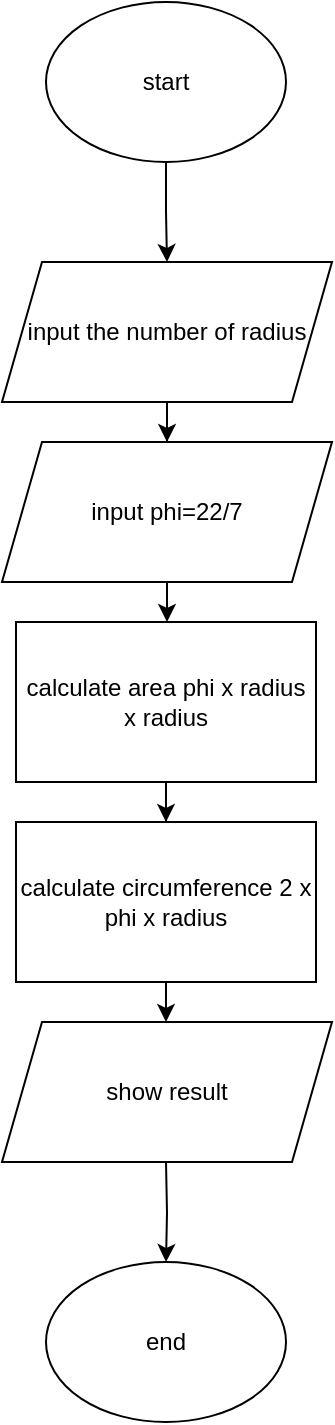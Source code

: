 <mxfile version="17.2.4" type="device"><diagram id="s9wbKpnaC1kVy7T37lwH" name="Page-1"><mxGraphModel dx="868" dy="425" grid="1" gridSize="10" guides="1" tooltips="1" connect="1" arrows="1" fold="1" page="1" pageScale="1" pageWidth="850" pageHeight="1100" math="0" shadow="0"><root><mxCell id="0"/><mxCell id="1" parent="0"/><mxCell id="p8ll-_UGOs-rCLBSJp8a-10" value="" style="edgeStyle=orthogonalEdgeStyle;rounded=0;orthogonalLoop=1;jettySize=auto;html=1;" edge="1" parent="1" source="p8ll-_UGOs-rCLBSJp8a-1" target="p8ll-_UGOs-rCLBSJp8a-2"><mxGeometry relative="1" as="geometry"/></mxCell><mxCell id="p8ll-_UGOs-rCLBSJp8a-1" value="start" style="ellipse;whiteSpace=wrap;html=1;" vertex="1" parent="1"><mxGeometry x="365" y="50" width="120" height="80" as="geometry"/></mxCell><mxCell id="p8ll-_UGOs-rCLBSJp8a-27" value="" style="edgeStyle=orthogonalEdgeStyle;rounded=0;orthogonalLoop=1;jettySize=auto;html=1;" edge="1" parent="1" source="p8ll-_UGOs-rCLBSJp8a-2" target="p8ll-_UGOs-rCLBSJp8a-22"><mxGeometry relative="1" as="geometry"/></mxCell><mxCell id="p8ll-_UGOs-rCLBSJp8a-2" value="input the number of radius" style="shape=parallelogram;perimeter=parallelogramPerimeter;whiteSpace=wrap;html=1;fixedSize=1;" vertex="1" parent="1"><mxGeometry x="343" y="180" width="165" height="70" as="geometry"/></mxCell><mxCell id="p8ll-_UGOs-rCLBSJp8a-29" value="" style="edgeStyle=orthogonalEdgeStyle;rounded=0;orthogonalLoop=1;jettySize=auto;html=1;" edge="1" parent="1" source="p8ll-_UGOs-rCLBSJp8a-13" target="p8ll-_UGOs-rCLBSJp8a-23"><mxGeometry relative="1" as="geometry"/></mxCell><mxCell id="p8ll-_UGOs-rCLBSJp8a-13" value="calculate area phi x radius x radius" style="rounded=0;whiteSpace=wrap;html=1;" vertex="1" parent="1"><mxGeometry x="350" y="360" width="150" height="80" as="geometry"/></mxCell><mxCell id="p8ll-_UGOs-rCLBSJp8a-18" value="" style="edgeStyle=orthogonalEdgeStyle;rounded=0;orthogonalLoop=1;jettySize=auto;html=1;" edge="1" parent="1" target="p8ll-_UGOs-rCLBSJp8a-17"><mxGeometry relative="1" as="geometry"><mxPoint x="425" y="630" as="sourcePoint"/></mxGeometry></mxCell><mxCell id="p8ll-_UGOs-rCLBSJp8a-17" value="end" style="ellipse;whiteSpace=wrap;html=1;" vertex="1" parent="1"><mxGeometry x="365" y="680" width="120" height="80" as="geometry"/></mxCell><mxCell id="p8ll-_UGOs-rCLBSJp8a-28" value="" style="edgeStyle=orthogonalEdgeStyle;rounded=0;orthogonalLoop=1;jettySize=auto;html=1;" edge="1" parent="1" source="p8ll-_UGOs-rCLBSJp8a-22" target="p8ll-_UGOs-rCLBSJp8a-13"><mxGeometry relative="1" as="geometry"/></mxCell><mxCell id="p8ll-_UGOs-rCLBSJp8a-22" value="input phi=22/7" style="shape=parallelogram;perimeter=parallelogramPerimeter;whiteSpace=wrap;html=1;fixedSize=1;" vertex="1" parent="1"><mxGeometry x="343" y="270" width="165" height="70" as="geometry"/></mxCell><mxCell id="p8ll-_UGOs-rCLBSJp8a-30" value="" style="edgeStyle=orthogonalEdgeStyle;rounded=0;orthogonalLoop=1;jettySize=auto;html=1;" edge="1" parent="1" source="p8ll-_UGOs-rCLBSJp8a-23" target="p8ll-_UGOs-rCLBSJp8a-25"><mxGeometry relative="1" as="geometry"/></mxCell><mxCell id="p8ll-_UGOs-rCLBSJp8a-23" value="calculate circumference 2 x phi x radius" style="rounded=0;whiteSpace=wrap;html=1;" vertex="1" parent="1"><mxGeometry x="350" y="460" width="150" height="80" as="geometry"/></mxCell><mxCell id="p8ll-_UGOs-rCLBSJp8a-25" value="show result" style="shape=parallelogram;perimeter=parallelogramPerimeter;whiteSpace=wrap;html=1;fixedSize=1;" vertex="1" parent="1"><mxGeometry x="343" y="560" width="165" height="70" as="geometry"/></mxCell></root></mxGraphModel></diagram></mxfile>